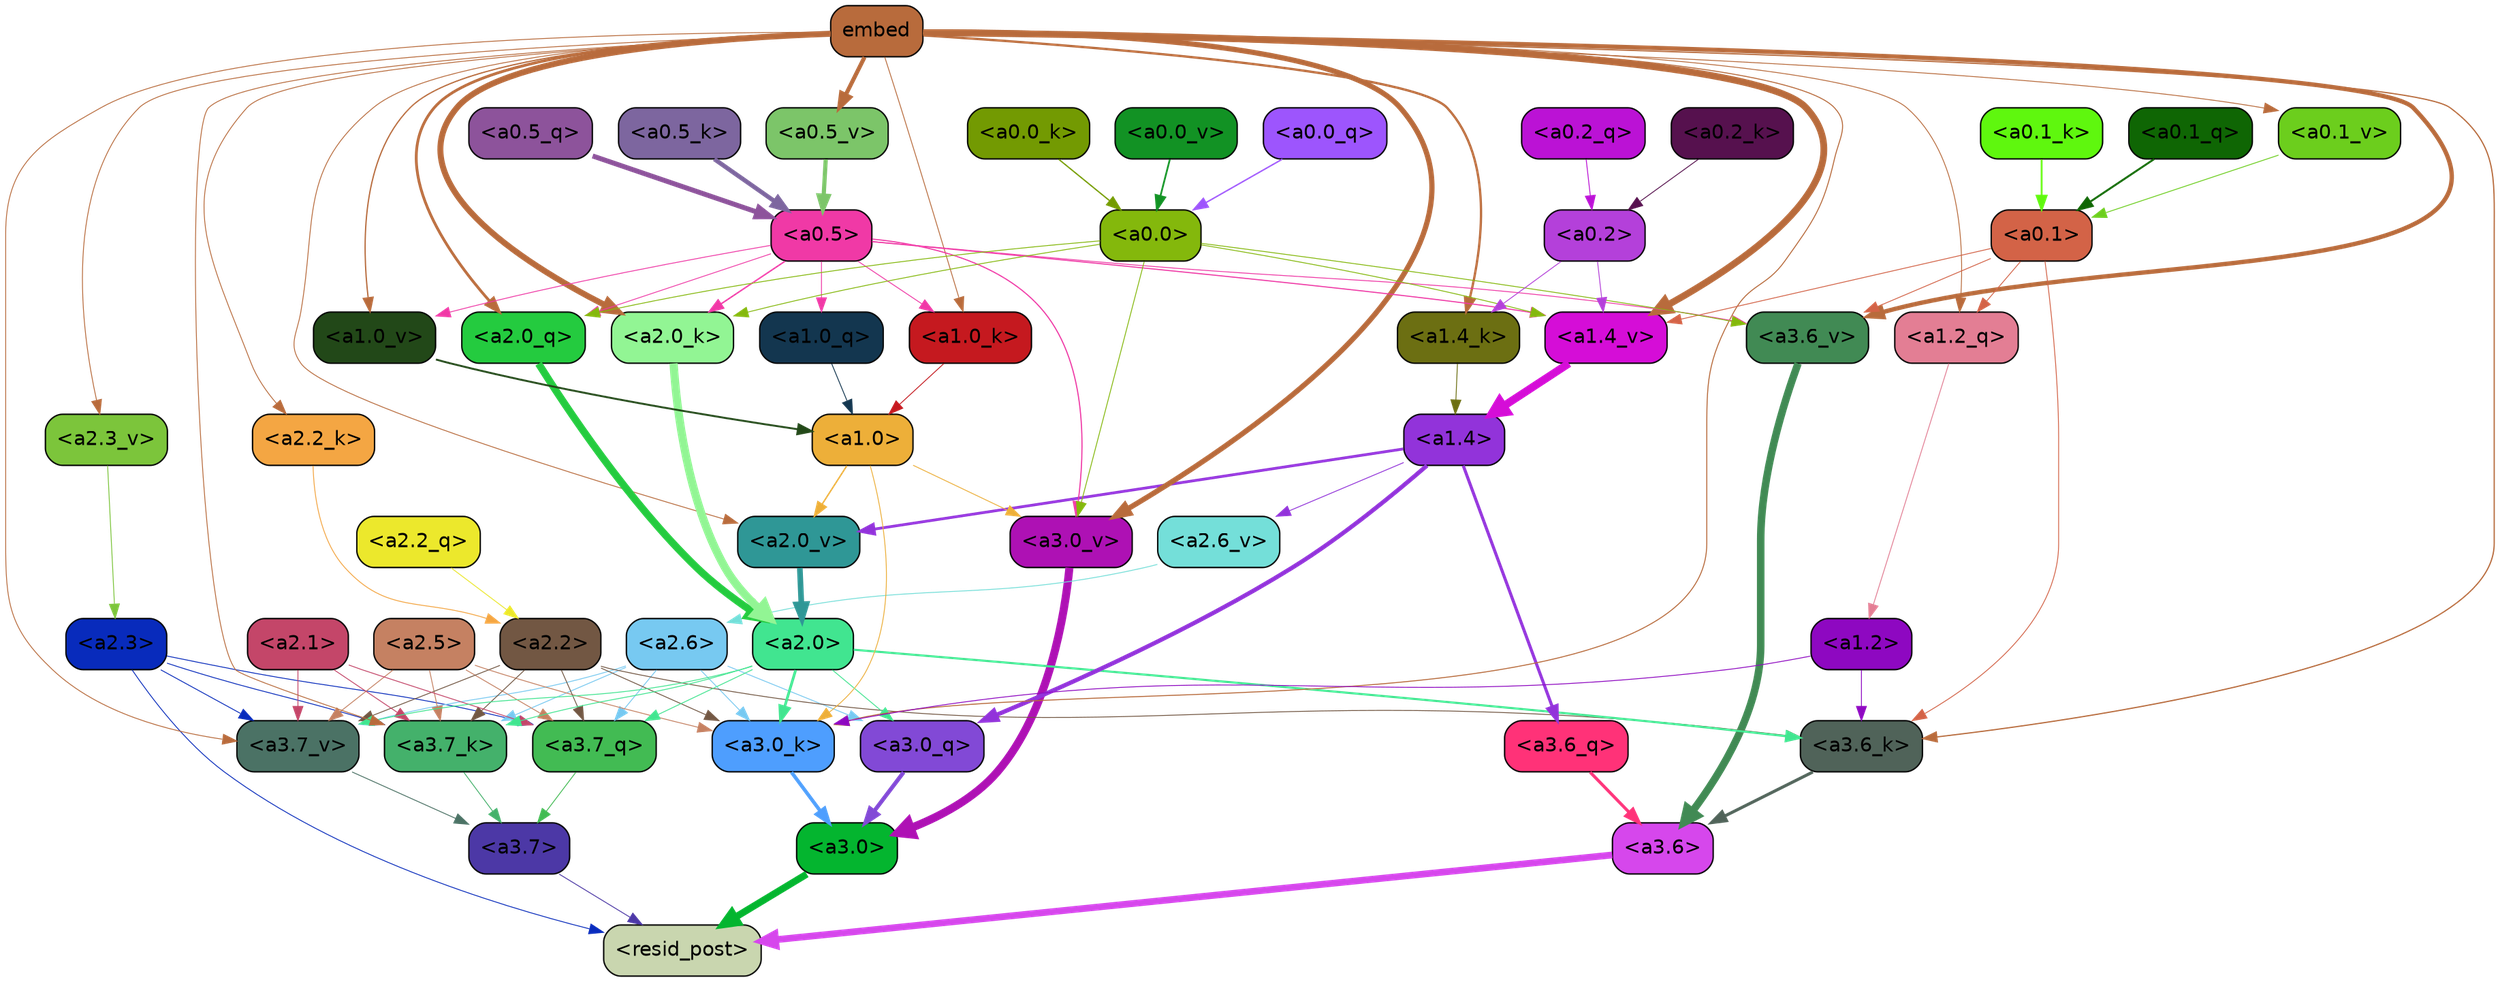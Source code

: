 strict digraph "" {
	graph [bgcolor=transparent,
		layout=dot,
		overlap=false,
		splines=true
	];
	"<a3.7>"	[color=black,
		fillcolor="#4c38a6",
		fontname=Helvetica,
		shape=box,
		style="filled, rounded"];
	"<resid_post>"	[color=black,
		fillcolor="#c9d6af",
		fontname=Helvetica,
		shape=box,
		style="filled, rounded"];
	"<a3.7>" -> "<resid_post>"	[color="#4c38a6",
		penwidth=0.6];
	"<a3.6>"	[color=black,
		fillcolor="#d647ec",
		fontname=Helvetica,
		shape=box,
		style="filled, rounded"];
	"<a3.6>" -> "<resid_post>"	[color="#d647ec",
		penwidth=4.7534414529800415];
	"<a3.0>"	[color=black,
		fillcolor="#04b52f",
		fontname=Helvetica,
		shape=box,
		style="filled, rounded"];
	"<a3.0>" -> "<resid_post>"	[color="#04b52f",
		penwidth=4.898576855659485];
	"<a2.3>"	[color=black,
		fillcolor="#082bbc",
		fontname=Helvetica,
		shape=box,
		style="filled, rounded"];
	"<a2.3>" -> "<resid_post>"	[color="#082bbc",
		penwidth=0.6];
	"<a3.7_q>"	[color=black,
		fillcolor="#42bb53",
		fontname=Helvetica,
		shape=box,
		style="filled, rounded"];
	"<a2.3>" -> "<a3.7_q>"	[color="#082bbc",
		penwidth=0.6];
	"<a3.7_k>"	[color=black,
		fillcolor="#44b16b",
		fontname=Helvetica,
		shape=box,
		style="filled, rounded"];
	"<a2.3>" -> "<a3.7_k>"	[color="#082bbc",
		penwidth=0.6];
	"<a3.7_v>"	[color=black,
		fillcolor="#4b7265",
		fontname=Helvetica,
		shape=box,
		style="filled, rounded"];
	"<a2.3>" -> "<a3.7_v>"	[color="#082bbc",
		penwidth=0.6];
	"<a3.7_q>" -> "<a3.7>"	[color="#42bb53",
		penwidth=0.6];
	"<a3.6_q>"	[color=black,
		fillcolor="#ff3278",
		fontname=Helvetica,
		shape=box,
		style="filled, rounded"];
	"<a3.6_q>" -> "<a3.6>"	[color="#ff3278",
		penwidth=2.160832464694977];
	"<a3.0_q>"	[color=black,
		fillcolor="#8249d6",
		fontname=Helvetica,
		shape=box,
		style="filled, rounded"];
	"<a3.0_q>" -> "<a3.0>"	[color="#8249d6",
		penwidth=2.870753765106201];
	"<a3.7_k>" -> "<a3.7>"	[color="#44b16b",
		penwidth=0.6];
	"<a3.6_k>"	[color=black,
		fillcolor="#506359",
		fontname=Helvetica,
		shape=box,
		style="filled, rounded"];
	"<a3.6_k>" -> "<a3.6>"	[color="#506359",
		penwidth=2.13908451795578];
	"<a3.0_k>"	[color=black,
		fillcolor="#4e9efe",
		fontname=Helvetica,
		shape=box,
		style="filled, rounded"];
	"<a3.0_k>" -> "<a3.0>"	[color="#4e9efe",
		penwidth=2.520303964614868];
	"<a3.7_v>" -> "<a3.7>"	[color="#4b7265",
		penwidth=0.6];
	"<a3.6_v>"	[color=black,
		fillcolor="#418a54",
		fontname=Helvetica,
		shape=box,
		style="filled, rounded"];
	"<a3.6_v>" -> "<a3.6>"	[color="#418a54",
		penwidth=5.297133803367615];
	"<a3.0_v>"	[color=black,
		fillcolor="#ae11b4",
		fontname=Helvetica,
		shape=box,
		style="filled, rounded"];
	"<a3.0_v>" -> "<a3.0>"	[color="#ae11b4",
		penwidth=5.680712580680847];
	"<a2.6>"	[color=black,
		fillcolor="#77c9f1",
		fontname=Helvetica,
		shape=box,
		style="filled, rounded"];
	"<a2.6>" -> "<a3.7_q>"	[color="#77c9f1",
		penwidth=0.6];
	"<a2.6>" -> "<a3.0_q>"	[color="#77c9f1",
		penwidth=0.6];
	"<a2.6>" -> "<a3.7_k>"	[color="#77c9f1",
		penwidth=0.6];
	"<a2.6>" -> "<a3.0_k>"	[color="#77c9f1",
		penwidth=0.6];
	"<a2.6>" -> "<a3.7_v>"	[color="#77c9f1",
		penwidth=0.6];
	"<a2.5>"	[color=black,
		fillcolor="#c58162",
		fontname=Helvetica,
		shape=box,
		style="filled, rounded"];
	"<a2.5>" -> "<a3.7_q>"	[color="#c58162",
		penwidth=0.6];
	"<a2.5>" -> "<a3.7_k>"	[color="#c58162",
		penwidth=0.6];
	"<a2.5>" -> "<a3.0_k>"	[color="#c58162",
		penwidth=0.6];
	"<a2.5>" -> "<a3.7_v>"	[color="#c58162",
		penwidth=0.6];
	"<a2.2>"	[color=black,
		fillcolor="#725743",
		fontname=Helvetica,
		shape=box,
		style="filled, rounded"];
	"<a2.2>" -> "<a3.7_q>"	[color="#725743",
		penwidth=0.6];
	"<a2.2>" -> "<a3.7_k>"	[color="#725743",
		penwidth=0.6];
	"<a2.2>" -> "<a3.6_k>"	[color="#725743",
		penwidth=0.6];
	"<a2.2>" -> "<a3.0_k>"	[color="#725743",
		penwidth=0.6];
	"<a2.2>" -> "<a3.7_v>"	[color="#725743",
		penwidth=0.6];
	"<a2.1>"	[color=black,
		fillcolor="#c44669",
		fontname=Helvetica,
		shape=box,
		style="filled, rounded"];
	"<a2.1>" -> "<a3.7_q>"	[color="#c44669",
		penwidth=0.6];
	"<a2.1>" -> "<a3.7_k>"	[color="#c44669",
		penwidth=0.6];
	"<a2.1>" -> "<a3.7_v>"	[color="#c44669",
		penwidth=0.6];
	"<a2.0>"	[color=black,
		fillcolor="#41e590",
		fontname=Helvetica,
		shape=box,
		style="filled, rounded"];
	"<a2.0>" -> "<a3.7_q>"	[color="#41e590",
		penwidth=0.6];
	"<a2.0>" -> "<a3.0_q>"	[color="#41e590",
		penwidth=0.6];
	"<a2.0>" -> "<a3.7_k>"	[color="#41e590",
		penwidth=0.6];
	"<a2.0>" -> "<a3.6_k>"	[color="#41e590",
		penwidth=1.4784413101151586];
	"<a2.0>" -> "<a3.0_k>"	[color="#41e590",
		penwidth=1.8858084231615067];
	"<a2.0>" -> "<a3.7_v>"	[color="#41e590",
		penwidth=0.6];
	"<a1.4>"	[color=black,
		fillcolor="#9233da",
		fontname=Helvetica,
		shape=box,
		style="filled, rounded"];
	"<a1.4>" -> "<a3.6_q>"	[color="#9233da",
		penwidth=2.149975523352623];
	"<a1.4>" -> "<a3.0_q>"	[color="#9233da",
		penwidth=3.0018038749694824];
	"<a2.6_v>"	[color=black,
		fillcolor="#74dfd9",
		fontname=Helvetica,
		shape=box,
		style="filled, rounded"];
	"<a1.4>" -> "<a2.6_v>"	[color="#9233da",
		penwidth=0.6];
	"<a2.0_v>"	[color=black,
		fillcolor="#2f9796",
		fontname=Helvetica,
		shape=box,
		style="filled, rounded"];
	"<a1.4>" -> "<a2.0_v>"	[color="#9233da",
		penwidth=1.925402581691742];
	embed	[color=black,
		fillcolor="#b86b3c",
		fontname=Helvetica,
		shape=box,
		style="filled, rounded"];
	embed -> "<a3.7_k>"	[color="#b86b3c",
		penwidth=0.6];
	embed -> "<a3.6_k>"	[color="#b86b3c",
		penwidth=0.8552796393632889];
	embed -> "<a3.0_k>"	[color="#b86b3c",
		penwidth=0.691851794719696];
	embed -> "<a3.7_v>"	[color="#b86b3c",
		penwidth=0.6];
	embed -> "<a3.6_v>"	[color="#b86b3c",
		penwidth=3.067279100418091];
	embed -> "<a3.0_v>"	[color="#b86b3c",
		penwidth=3.6927278637886047];
	"<a2.0_q>"	[color=black,
		fillcolor="#24cb3f",
		fontname=Helvetica,
		shape=box,
		style="filled, rounded"];
	embed -> "<a2.0_q>"	[color="#b86b3c",
		penwidth=1.944248914718628];
	"<a2.2_k>"	[color=black,
		fillcolor="#f4a643",
		fontname=Helvetica,
		shape=box,
		style="filled, rounded"];
	embed -> "<a2.2_k>"	[color="#b86b3c",
		penwidth=0.6];
	"<a2.0_k>"	[color=black,
		fillcolor="#92f594",
		fontname=Helvetica,
		shape=box,
		style="filled, rounded"];
	embed -> "<a2.0_k>"	[color="#b86b3c",
		penwidth=4.198909968137741];
	"<a2.3_v>"	[color=black,
		fillcolor="#7cc53b",
		fontname=Helvetica,
		shape=box,
		style="filled, rounded"];
	embed -> "<a2.3_v>"	[color="#b86b3c",
		penwidth=0.6];
	embed -> "<a2.0_v>"	[color="#b86b3c",
		penwidth=0.6];
	"<a1.2_q>"	[color=black,
		fillcolor="#e37e94",
		fontname=Helvetica,
		shape=box,
		style="filled, rounded"];
	embed -> "<a1.2_q>"	[color="#b86b3c",
		penwidth=0.6];
	"<a1.4_k>"	[color=black,
		fillcolor="#6c6f12",
		fontname=Helvetica,
		shape=box,
		style="filled, rounded"];
	embed -> "<a1.4_k>"	[color="#b86b3c",
		penwidth=1.6299549341201782];
	"<a1.0_k>"	[color=black,
		fillcolor="#c5191f",
		fontname=Helvetica,
		shape=box,
		style="filled, rounded"];
	embed -> "<a1.0_k>"	[color="#b86b3c",
		penwidth=0.6];
	"<a1.4_v>"	[color=black,
		fillcolor="#d50dd7",
		fontname=Helvetica,
		shape=box,
		style="filled, rounded"];
	embed -> "<a1.4_v>"	[color="#b86b3c",
		penwidth=4.780120432376862];
	"<a1.0_v>"	[color=black,
		fillcolor="#224818",
		fontname=Helvetica,
		shape=box,
		style="filled, rounded"];
	embed -> "<a1.0_v>"	[color="#b86b3c",
		penwidth=0.8886437299661338];
	"<a0.5_v>"	[color=black,
		fillcolor="#7cc569",
		fontname=Helvetica,
		shape=box,
		style="filled, rounded"];
	embed -> "<a0.5_v>"	[color="#b86b3c",
		penwidth=2.905687689781189];
	"<a0.1_v>"	[color=black,
		fillcolor="#6cce1d",
		fontname=Helvetica,
		shape=box,
		style="filled, rounded"];
	embed -> "<a0.1_v>"	[color="#b86b3c",
		penwidth=0.6];
	"<a1.2>"	[color=black,
		fillcolor="#8e08c1",
		fontname=Helvetica,
		shape=box,
		style="filled, rounded"];
	"<a1.2>" -> "<a3.6_k>"	[color="#8e08c1",
		penwidth=0.6];
	"<a1.2>" -> "<a3.0_k>"	[color="#8e08c1",
		penwidth=0.6];
	"<a0.1>"	[color=black,
		fillcolor="#d36347",
		fontname=Helvetica,
		shape=box,
		style="filled, rounded"];
	"<a0.1>" -> "<a3.6_k>"	[color="#d36347",
		penwidth=0.6];
	"<a0.1>" -> "<a3.6_v>"	[color="#d36347",
		penwidth=0.6];
	"<a0.1>" -> "<a1.2_q>"	[color="#d36347",
		penwidth=0.6];
	"<a0.1>" -> "<a1.4_v>"	[color="#d36347",
		penwidth=0.6];
	"<a1.0>"	[color=black,
		fillcolor="#edaf39",
		fontname=Helvetica,
		shape=box,
		style="filled, rounded"];
	"<a1.0>" -> "<a3.0_k>"	[color="#edaf39",
		penwidth=0.6];
	"<a1.0>" -> "<a3.0_v>"	[color="#edaf39",
		penwidth=0.6];
	"<a1.0>" -> "<a2.0_v>"	[color="#edaf39",
		penwidth=0.9920598268508911];
	"<a0.5>"	[color=black,
		fillcolor="#f039a6",
		fontname=Helvetica,
		shape=box,
		style="filled, rounded"];
	"<a0.5>" -> "<a3.6_v>"	[color="#f039a6",
		penwidth=0.6];
	"<a0.5>" -> "<a3.0_v>"	[color="#f039a6",
		penwidth=0.8028683364391327];
	"<a0.5>" -> "<a2.0_q>"	[color="#f039a6",
		penwidth=0.6];
	"<a0.5>" -> "<a2.0_k>"	[color="#f039a6",
		penwidth=0.9883035719394684];
	"<a1.0_q>"	[color=black,
		fillcolor="#13364f",
		fontname=Helvetica,
		shape=box,
		style="filled, rounded"];
	"<a0.5>" -> "<a1.0_q>"	[color="#f039a6",
		penwidth=0.6];
	"<a0.5>" -> "<a1.0_k>"	[color="#f039a6",
		penwidth=0.6];
	"<a0.5>" -> "<a1.4_v>"	[color="#f039a6",
		penwidth=0.7686666250228882];
	"<a0.5>" -> "<a1.0_v>"	[color="#f039a6",
		penwidth=0.6];
	"<a0.0>"	[color=black,
		fillcolor="#84b80c",
		fontname=Helvetica,
		shape=box,
		style="filled, rounded"];
	"<a0.0>" -> "<a3.6_v>"	[color="#84b80c",
		penwidth=0.6];
	"<a0.0>" -> "<a3.0_v>"	[color="#84b80c",
		penwidth=0.6];
	"<a0.0>" -> "<a2.0_q>"	[color="#84b80c",
		penwidth=0.6];
	"<a0.0>" -> "<a2.0_k>"	[color="#84b80c",
		penwidth=0.6];
	"<a0.0>" -> "<a1.4_v>"	[color="#84b80c",
		penwidth=0.6];
	"<a2.2_q>"	[color=black,
		fillcolor="#ece82c",
		fontname=Helvetica,
		shape=box,
		style="filled, rounded"];
	"<a2.2_q>" -> "<a2.2>"	[color="#ece82c",
		penwidth=0.6];
	"<a2.0_q>" -> "<a2.0>"	[color="#24cb3f",
		penwidth=5.1847569942474365];
	"<a2.2_k>" -> "<a2.2>"	[color="#f4a643",
		penwidth=0.6149471998214722];
	"<a2.0_k>" -> "<a2.0>"	[color="#92f594",
		penwidth=5.773491740226746];
	"<a2.6_v>" -> "<a2.6>"	[color="#74dfd9",
		penwidth=0.6];
	"<a2.3_v>" -> "<a2.3>"	[color="#7cc53b",
		penwidth=0.6];
	"<a2.0_v>" -> "<a2.0>"	[color="#2f9796",
		penwidth=3.9731863737106323];
	"<a1.2_q>" -> "<a1.2>"	[color="#e37e94",
		penwidth=0.6];
	"<a1.0_q>" -> "<a1.0>"	[color="#13364f",
		penwidth=0.6];
	"<a1.4_k>" -> "<a1.4>"	[color="#6c6f12",
		penwidth=0.6];
	"<a1.0_k>" -> "<a1.0>"	[color="#c5191f",
		penwidth=0.6];
	"<a1.4_v>" -> "<a1.4>"	[color="#d50dd7",
		penwidth=5.565408229827881];
	"<a1.0_v>" -> "<a1.0>"	[color="#224818",
		penwidth=1.3358666002750397];
	"<a0.2>"	[color=black,
		fillcolor="#b440da",
		fontname=Helvetica,
		shape=box,
		style="filled, rounded"];
	"<a0.2>" -> "<a1.4_k>"	[color="#b440da",
		penwidth=0.6];
	"<a0.2>" -> "<a1.4_v>"	[color="#b440da",
		penwidth=0.6];
	"<a0.5_q>"	[color=black,
		fillcolor="#8d539b",
		fontname=Helvetica,
		shape=box,
		style="filled, rounded"];
	"<a0.5_q>" -> "<a0.5>"	[color="#8d539b",
		penwidth=3.473052144050598];
	"<a0.2_q>"	[color=black,
		fillcolor="#bb12d5",
		fontname=Helvetica,
		shape=box,
		style="filled, rounded"];
	"<a0.2_q>" -> "<a0.2>"	[color="#bb12d5",
		penwidth=0.615731954574585];
	"<a0.1_q>"	[color=black,
		fillcolor="#0f6604",
		fontname=Helvetica,
		shape=box,
		style="filled, rounded"];
	"<a0.1_q>" -> "<a0.1>"	[color="#0f6604",
		penwidth=1.372210443019867];
	"<a0.0_q>"	[color=black,
		fillcolor="#9d55fd",
		fontname=Helvetica,
		shape=box,
		style="filled, rounded"];
	"<a0.0_q>" -> "<a0.0>"	[color="#9d55fd",
		penwidth=0.9833199977874756];
	"<a0.5_k>"	[color=black,
		fillcolor="#7d669f",
		fontname=Helvetica,
		shape=box,
		style="filled, rounded"];
	"<a0.5_k>" -> "<a0.5>"	[color="#7d669f",
		penwidth=3.105746805667877];
	"<a0.2_k>"	[color=black,
		fillcolor="#56114e",
		fontname=Helvetica,
		shape=box,
		style="filled, rounded"];
	"<a0.2_k>" -> "<a0.2>"	[color="#56114e",
		penwidth=0.6];
	"<a0.1_k>"	[color=black,
		fillcolor="#5ff70e",
		fontname=Helvetica,
		shape=box,
		style="filled, rounded"];
	"<a0.1_k>" -> "<a0.1>"	[color="#5ff70e",
		penwidth=1.2916463017463684];
	"<a0.0_k>"	[color=black,
		fillcolor="#739a02",
		fontname=Helvetica,
		shape=box,
		style="filled, rounded"];
	"<a0.0_k>" -> "<a0.0>"	[color="#739a02",
		penwidth=0.9117016792297363];
	"<a0.5_v>" -> "<a0.5>"	[color="#7cc569",
		penwidth=2.9294926524162292];
	"<a0.1_v>" -> "<a0.1>"	[color="#6cce1d",
		penwidth=0.6];
	"<a0.0_v>"	[color=black,
		fillcolor="#129224",
		fontname=Helvetica,
		shape=box,
		style="filled, rounded"];
	"<a0.0_v>" -> "<a0.0>"	[color="#129224",
		penwidth=1.2382320165634155];
}
